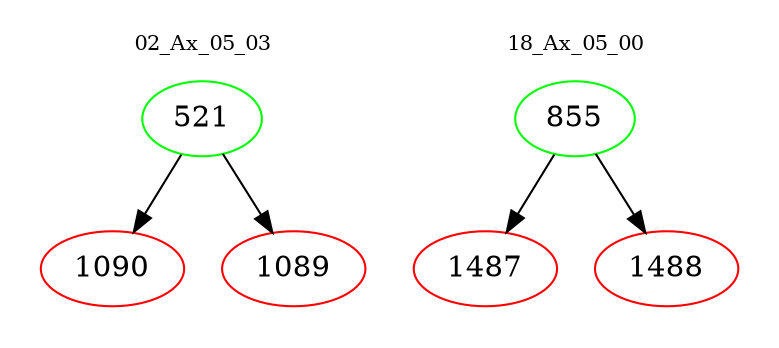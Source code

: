 digraph{
subgraph cluster_0 {
color = white
label = "02_Ax_05_03";
fontsize=10;
T0_521 [label="521", color="green"]
T0_521 -> T0_1090 [color="black"]
T0_1090 [label="1090", color="red"]
T0_521 -> T0_1089 [color="black"]
T0_1089 [label="1089", color="red"]
}
subgraph cluster_1 {
color = white
label = "18_Ax_05_00";
fontsize=10;
T1_855 [label="855", color="green"]
T1_855 -> T1_1487 [color="black"]
T1_1487 [label="1487", color="red"]
T1_855 -> T1_1488 [color="black"]
T1_1488 [label="1488", color="red"]
}
}
